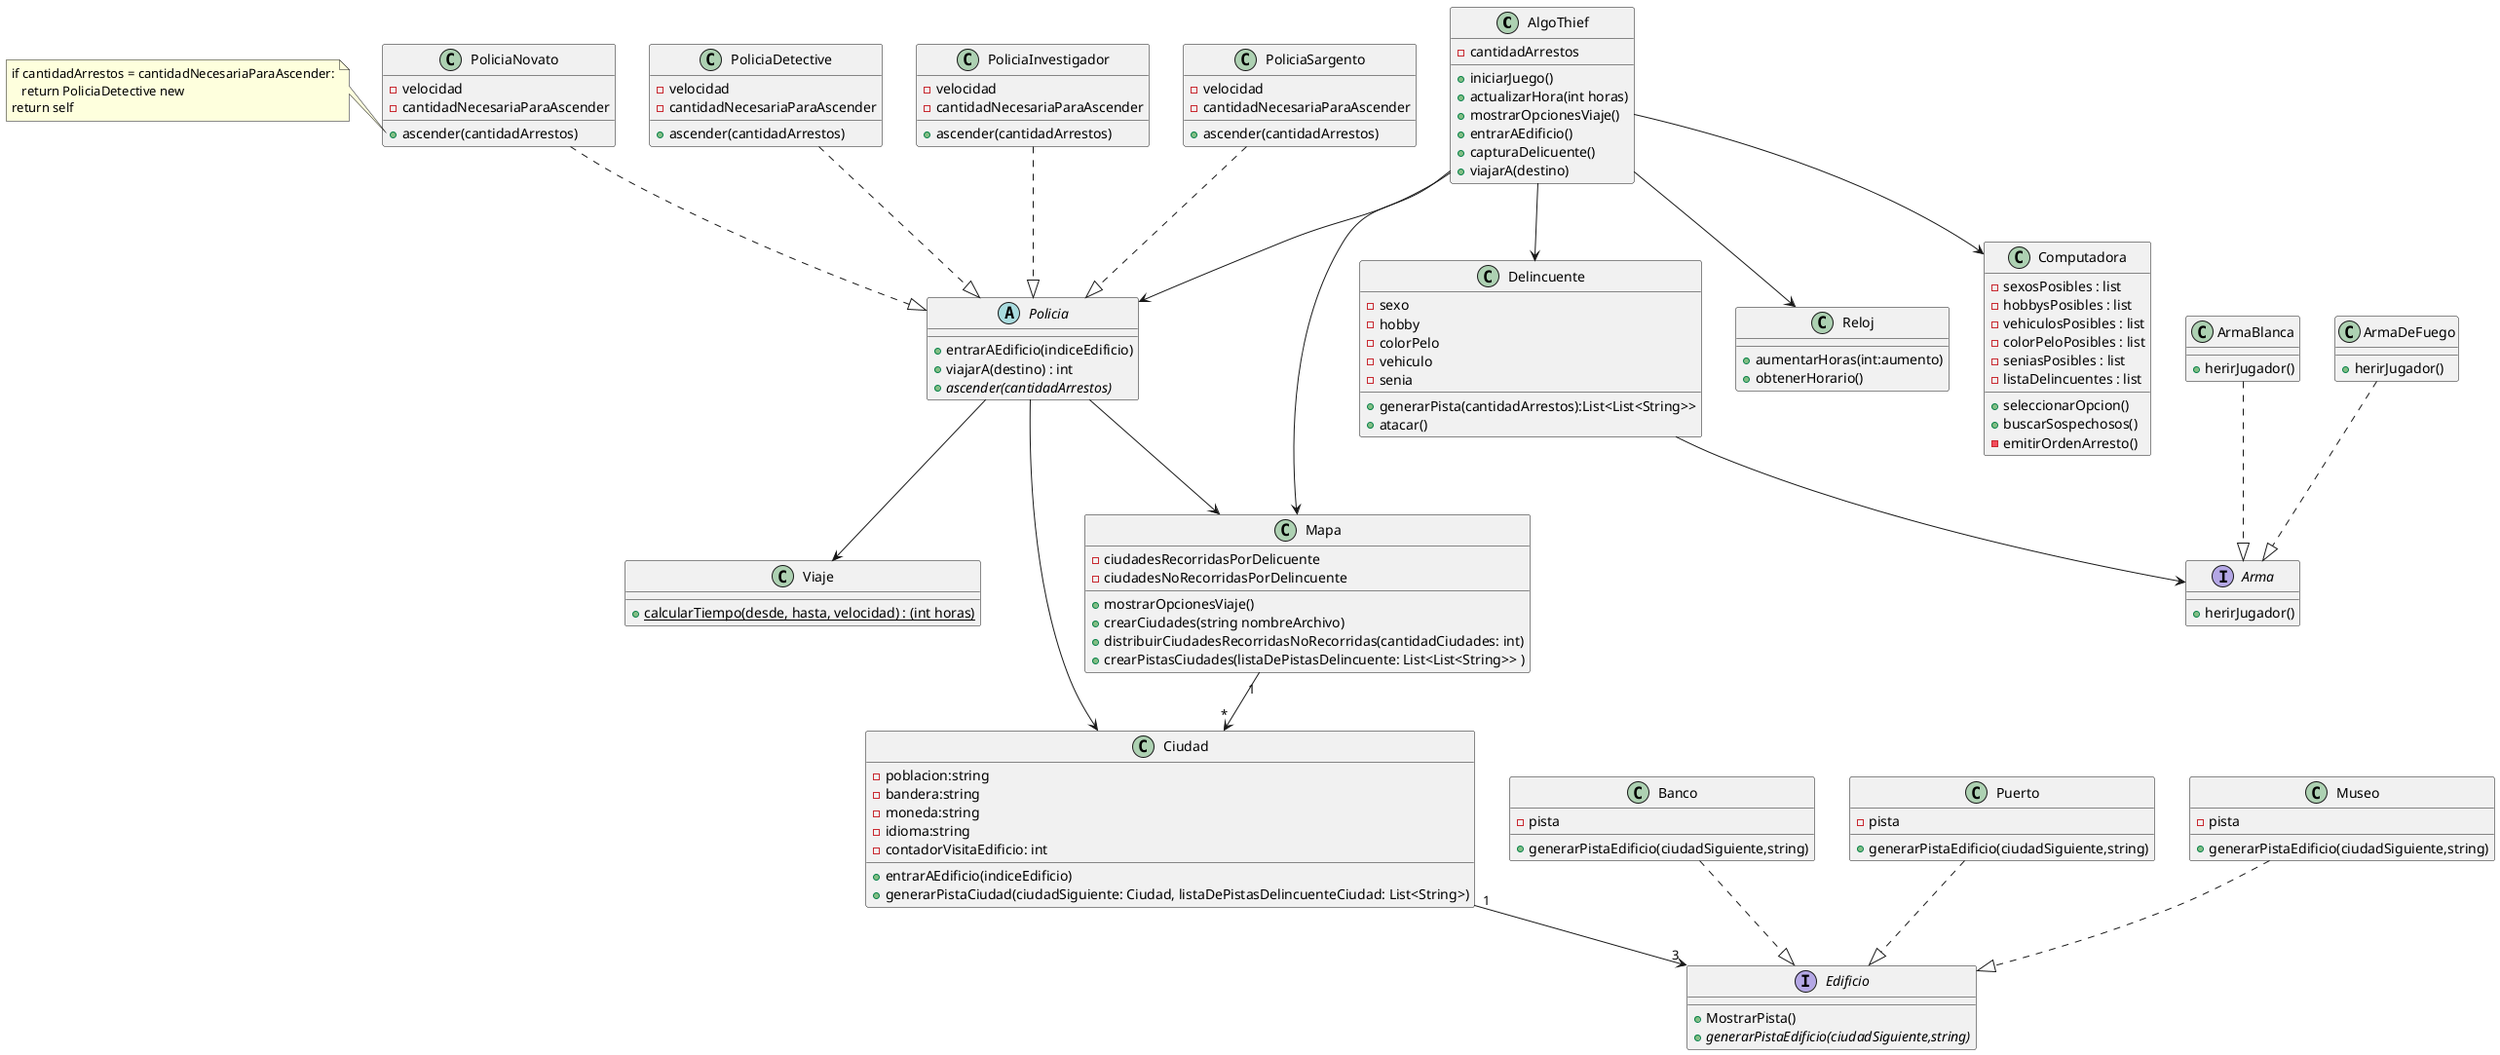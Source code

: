 "Version 3"

@startuml

/' ********** CLASES ********** '/

class AlgoThief{
-cantidadArrestos

+ iniciarJuego()
+ actualizarHora(int horas)
+ mostrarOpcionesViaje()
+ entrarAEdificio()
+ capturaDelicuente()
+ viajarA(destino)
}

class Mapa{
-ciudadesRecorridasPorDelicuente
-ciudadesNoRecorridasPorDelincuente

+ mostrarOpcionesViaje()
+ crearCiudades(string nombreArchivo)
+ distribuirCiudadesRecorridasNoRecorridas(cantidadCiudades: int)
+ crearPistasCiudades(listaDePistasDelincuente: List<List<String>> )
}

abstract class Policia{


+ entrarAEdificio(indiceEdificio)
+ viajarA(destino) : int
{abstract} +ascender(cantidadArrestos)

}

class PoliciaNovato{
-velocidad
-cantidadNecesariaParaAscender
+ascender(cantidadArrestos)
}

class PoliciaDetective{
-velocidad
-cantidadNecesariaParaAscender
+ascender(cantidadArrestos)
}

class PoliciaInvestigador{
-velocidad
-cantidadNecesariaParaAscender
+ascender(cantidadArrestos)
}

class PoliciaSargento{
-velocidad
-cantidadNecesariaParaAscender
+ascender(cantidadArrestos)
}

class Delincuente{
-sexo
-hobby
-colorPelo
-vehiculo
-senia

+generarPista(cantidadArrestos):List<List<String>>
+atacar()
}

/'
class NPC{

}
'/

class Viaje{

{static} +calcularTiempo(desde, hasta, velocidad) : (int horas)
}


class Ciudad{
-poblacion:string
-bandera:string
-moneda:string
-idioma:string
-contadorVisitaEdificio: int

+entrarAEdificio(indiceEdificio)
+ generarPistaCiudad(ciudadSiguiente: Ciudad, listaDePistasDelincuenteCiudad: List<String>)
}

class Reloj{

+aumentarHoras(int:aumento)
+obtenerHorario()
}

interface Edificio{

+ MostrarPista()
+ {abstract} generarPistaEdificio(ciudadSiguiente,string)
}

class Banco{
-pista
+ generarPistaEdificio(ciudadSiguiente,string)
}

class Puerto{
-pista
+ generarPistaEdificio(ciudadSiguiente,string)
}

class Museo{
-pista
+ generarPistaEdificio(ciudadSiguiente,string)
}

class Computadora{
-sexosPosibles : list
-hobbysPosibles : list
-vehiculosPosibles : list
-colorPeloPosibles : list
-seniasPosibles : list
-listaDelincuentes : list

+seleccionarOpcion()
+buscarSospechosos()
-emitirOrdenArresto()
}

interface Arma{
+herirJugador()
}

class ArmaBlanca{
+herirJugador()
}

class ArmaDeFuego{
+herirJugador()
}

/' ********** DEPENDENCIAS ********** '/

AlgoThief --> Policia
AlgoThief --> Reloj
AlgoThief --> Delincuente
AlgoThief --> Mapa
AlgoThief --> Computadora

Mapa "1" --> "*" Ciudad

Museo ..|> Edificio
Banco ..|> Edificio
Puerto ..|> Edificio

Policia --> Ciudad
Policia --> Mapa
Policia --> Viaje
PoliciaNovato ..|> Policia
PoliciaDetective ..|> Policia
PoliciaSargento ..|> Policia
PoliciaInvestigador ..|> Policia

Delincuente --> Arma

ArmaBlanca ..|> Arma
ArmaDeFuego ..|> Arma


Ciudad "1" --> "3" Edificio

/' ********** NOTAS ********** '/


note left of PoliciaNovato::ascender
if cantidadArrestos = cantidadNecesariaParaAscender:
   return PoliciaDetective new
return self
end note



/'note right of Delincuente
La creacion de un delincuente depende
del valor de un objeto, y el valor de
un objeto depende del grado del policia.
end note'/

/'
public enum casosDeAscenso
{
    0, 5, 10, 20
}

if cantidadArrestos in casosDeAscenso:
    POLICIA = POLICIA.ASCENDER()

'/
/'
note right of clases.AlgoThief::entrarAEdificio
entrarAEdificio():
    if delincuente.ciudad == policia.ciudad:
        horario.actualizarHora(delincuente.atacar())
end note
'/

@enduml

polcia.estaEnCiudadDelincuente(delincuente)

en estaEnCiudadDelincuente:
    if delincuente.estaAca(ciudadActual)





